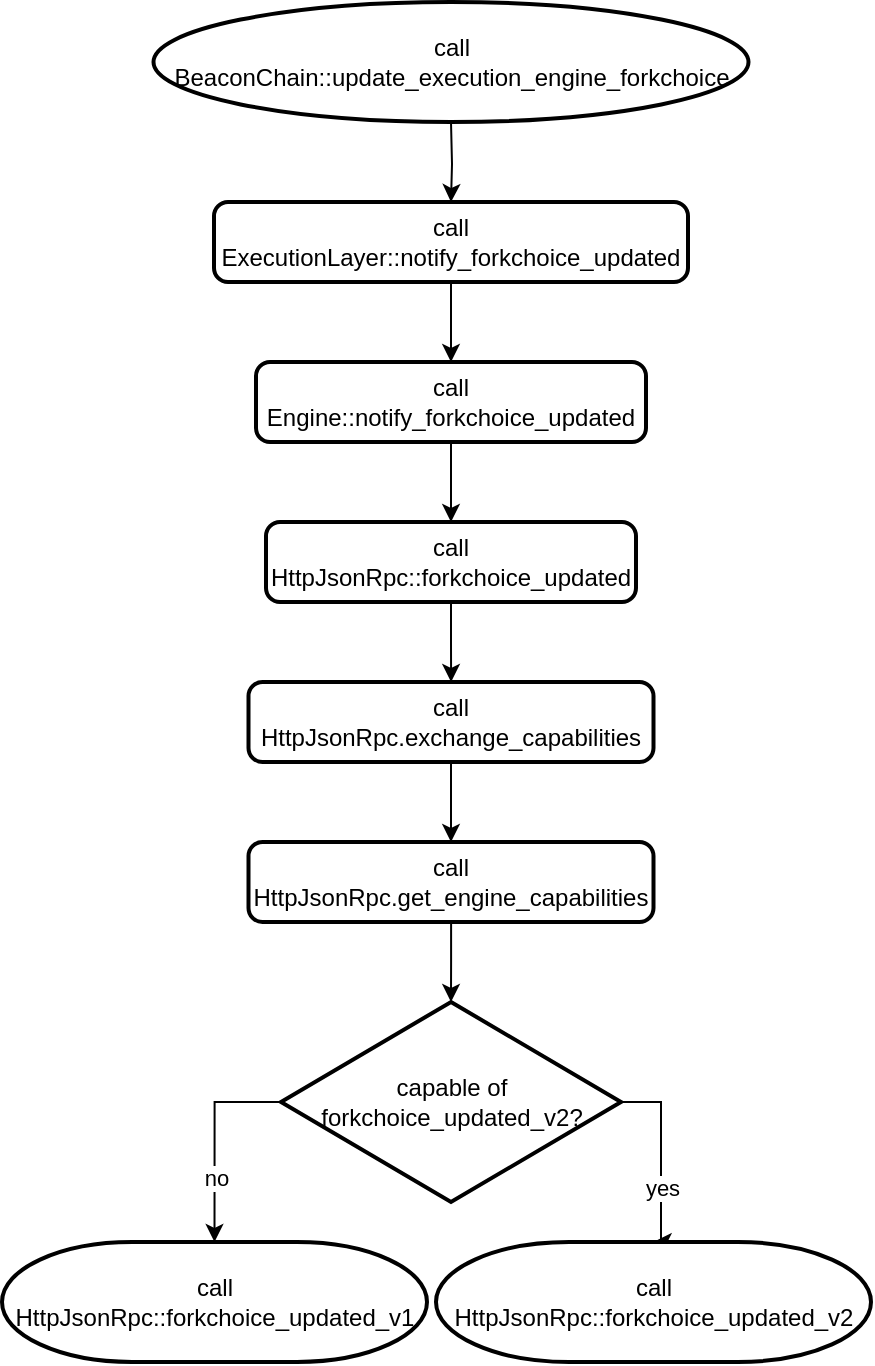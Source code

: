 <mxfile version="21.8.2" type="device">
  <diagram name="Page-1" id="5pSNgPLW_QEbZbYDwLdu">
    <mxGraphModel dx="1615" dy="883" grid="1" gridSize="10" guides="1" tooltips="1" connect="1" arrows="1" fold="1" page="1" pageScale="1" pageWidth="850" pageHeight="1100" math="0" shadow="0">
      <root>
        <mxCell id="0" />
        <mxCell id="1" parent="0" />
        <mxCell id="QWxD-bKKWiwJYX4_kgw--11" value="" style="edgeStyle=orthogonalEdgeStyle;rounded=0;orthogonalLoop=1;jettySize=auto;html=1;" parent="1" target="QWxD-bKKWiwJYX4_kgw--3" edge="1">
          <mxGeometry relative="1" as="geometry">
            <mxPoint x="432.5" y="240" as="sourcePoint" />
          </mxGeometry>
        </mxCell>
        <mxCell id="QWxD-bKKWiwJYX4_kgw--12" value="" style="edgeStyle=orthogonalEdgeStyle;rounded=0;orthogonalLoop=1;jettySize=auto;html=1;" parent="1" source="QWxD-bKKWiwJYX4_kgw--3" target="QWxD-bKKWiwJYX4_kgw--4" edge="1">
          <mxGeometry relative="1" as="geometry" />
        </mxCell>
        <mxCell id="QWxD-bKKWiwJYX4_kgw--3" value="call&lt;br&gt;ExecutionLayer::notify_forkchoice_updated" style="rounded=1;whiteSpace=wrap;html=1;absoluteArcSize=1;arcSize=14;strokeWidth=2;" parent="1" vertex="1">
          <mxGeometry x="314" y="280" width="237" height="40" as="geometry" />
        </mxCell>
        <mxCell id="QWxD-bKKWiwJYX4_kgw--13" value="" style="edgeStyle=orthogonalEdgeStyle;rounded=0;orthogonalLoop=1;jettySize=auto;html=1;" parent="1" source="QWxD-bKKWiwJYX4_kgw--4" target="QWxD-bKKWiwJYX4_kgw--5" edge="1">
          <mxGeometry relative="1" as="geometry" />
        </mxCell>
        <mxCell id="QWxD-bKKWiwJYX4_kgw--4" value="call Engine::notify_forkchoice_updated" style="rounded=1;whiteSpace=wrap;html=1;absoluteArcSize=1;arcSize=14;strokeWidth=2;" parent="1" vertex="1">
          <mxGeometry x="335" y="360" width="195" height="40" as="geometry" />
        </mxCell>
        <mxCell id="KM3csxQYPwrnJ5eZDRL3-3" value="" style="edgeStyle=orthogonalEdgeStyle;rounded=0;orthogonalLoop=1;jettySize=auto;html=1;" edge="1" parent="1" source="QWxD-bKKWiwJYX4_kgw--5" target="KM3csxQYPwrnJ5eZDRL3-1">
          <mxGeometry relative="1" as="geometry" />
        </mxCell>
        <mxCell id="QWxD-bKKWiwJYX4_kgw--5" value="call HttpJsonRpc::forkchoice_updated" style="rounded=1;whiteSpace=wrap;html=1;absoluteArcSize=1;arcSize=14;strokeWidth=2;" parent="1" vertex="1">
          <mxGeometry x="340" y="440" width="185" height="40" as="geometry" />
        </mxCell>
        <mxCell id="QWxD-bKKWiwJYX4_kgw--15" value="" style="edgeStyle=orthogonalEdgeStyle;rounded=0;orthogonalLoop=1;jettySize=auto;html=1;" parent="1" source="QWxD-bKKWiwJYX4_kgw--6" target="QWxD-bKKWiwJYX4_kgw--7" edge="1">
          <mxGeometry relative="1" as="geometry" />
        </mxCell>
        <mxCell id="QWxD-bKKWiwJYX4_kgw--6" value="call HttpJsonRpc.get_engine_capabilities" style="rounded=1;whiteSpace=wrap;html=1;absoluteArcSize=1;arcSize=14;strokeWidth=2;" parent="1" vertex="1">
          <mxGeometry x="331.25" y="600" width="202.5" height="40" as="geometry" />
        </mxCell>
        <mxCell id="QWxD-bKKWiwJYX4_kgw--7" value="capable of&#xa;forkchoice_updated_v2?" style="strokeWidth=2;html=1;shape=mxgraph.flowchart.decision;whiteSpace=wrap;" parent="1" vertex="1">
          <mxGeometry x="347.5" y="680" width="170" height="100" as="geometry" />
        </mxCell>
        <mxCell id="QWxD-bKKWiwJYX4_kgw--17" style="edgeStyle=orthogonalEdgeStyle;rounded=0;orthogonalLoop=1;jettySize=auto;html=1;exitX=0;exitY=0.5;exitDx=0;exitDy=0;exitPerimeter=0;entryX=0.5;entryY=0;entryDx=0;entryDy=0;entryPerimeter=0;" parent="1" source="QWxD-bKKWiwJYX4_kgw--7" target="QWxD-bKKWiwJYX4_kgw--8" edge="1">
          <mxGeometry relative="1" as="geometry" />
        </mxCell>
        <mxCell id="QWxD-bKKWiwJYX4_kgw--18" value="no" style="edgeLabel;html=1;align=center;verticalAlign=middle;resizable=0;points=[];" parent="QWxD-bKKWiwJYX4_kgw--17" vertex="1" connectable="0">
          <mxGeometry x="-0.0" y="-1" relative="1" as="geometry">
            <mxPoint x="1" y="19" as="offset" />
          </mxGeometry>
        </mxCell>
        <mxCell id="QWxD-bKKWiwJYX4_kgw--16" style="edgeStyle=orthogonalEdgeStyle;rounded=0;orthogonalLoop=1;jettySize=auto;html=1;entryX=0.5;entryY=0;entryDx=0;entryDy=0;entryPerimeter=0;exitX=1;exitY=0.5;exitDx=0;exitDy=0;exitPerimeter=0;" parent="1" source="QWxD-bKKWiwJYX4_kgw--7" target="QWxD-bKKWiwJYX4_kgw--9" edge="1">
          <mxGeometry relative="1" as="geometry" />
        </mxCell>
        <mxCell id="QWxD-bKKWiwJYX4_kgw--19" value="yes" style="edgeLabel;html=1;align=center;verticalAlign=middle;resizable=0;points=[];" parent="QWxD-bKKWiwJYX4_kgw--16" vertex="1" connectable="0">
          <mxGeometry x="0.115" relative="1" as="geometry">
            <mxPoint y="10" as="offset" />
          </mxGeometry>
        </mxCell>
        <mxCell id="QWxD-bKKWiwJYX4_kgw--22" value="call BeaconChain::update_execution_engine_forkchoice" style="strokeWidth=2;html=1;shape=mxgraph.flowchart.start_1;whiteSpace=wrap;" parent="1" vertex="1">
          <mxGeometry x="283.75" y="180" width="297.5" height="60" as="geometry" />
        </mxCell>
        <mxCell id="QWxD-bKKWiwJYX4_kgw--8" value="call HttpJsonRpc::forkchoice_updated_v1" style="strokeWidth=2;html=1;shape=mxgraph.flowchart.terminator;whiteSpace=wrap;" parent="1" vertex="1">
          <mxGeometry x="208" y="800" width="212.5" height="60" as="geometry" />
        </mxCell>
        <mxCell id="QWxD-bKKWiwJYX4_kgw--9" value="call HttpJsonRpc::forkchoice_updated_v2" style="strokeWidth=2;html=1;shape=mxgraph.flowchart.terminator;whiteSpace=wrap;" parent="1" vertex="1">
          <mxGeometry x="425" y="800" width="217.5" height="60" as="geometry" />
        </mxCell>
        <mxCell id="KM3csxQYPwrnJ5eZDRL3-5" value="" style="edgeStyle=orthogonalEdgeStyle;rounded=0;orthogonalLoop=1;jettySize=auto;html=1;" edge="1" parent="1" source="KM3csxQYPwrnJ5eZDRL3-1" target="QWxD-bKKWiwJYX4_kgw--6">
          <mxGeometry relative="1" as="geometry" />
        </mxCell>
        <mxCell id="KM3csxQYPwrnJ5eZDRL3-1" value="call HttpJsonRpc.exchange_capabilities" style="rounded=1;whiteSpace=wrap;html=1;absoluteArcSize=1;arcSize=14;strokeWidth=2;" vertex="1" parent="1">
          <mxGeometry x="331.25" y="520" width="202.5" height="40" as="geometry" />
        </mxCell>
      </root>
    </mxGraphModel>
  </diagram>
</mxfile>

